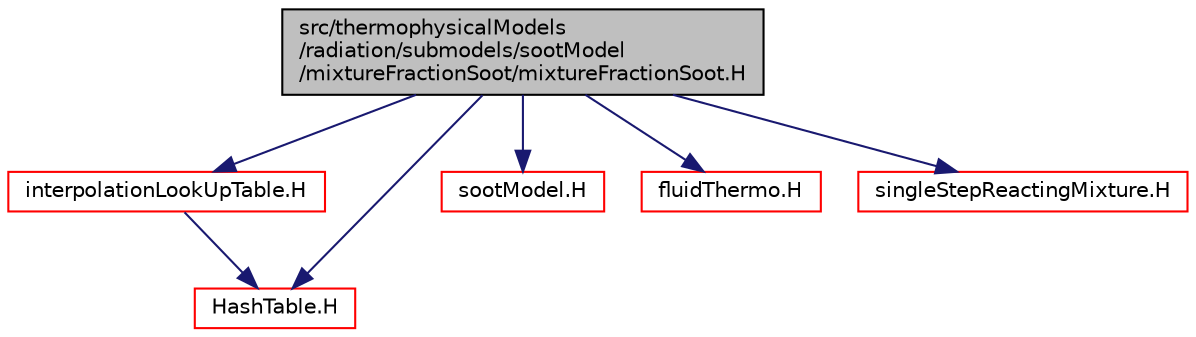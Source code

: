 digraph "src/thermophysicalModels/radiation/submodels/sootModel/mixtureFractionSoot/mixtureFractionSoot.H"
{
  bgcolor="transparent";
  edge [fontname="Helvetica",fontsize="10",labelfontname="Helvetica",labelfontsize="10"];
  node [fontname="Helvetica",fontsize="10",shape=record];
  Node1 [label="src/thermophysicalModels\l/radiation/submodels/sootModel\l/mixtureFractionSoot/mixtureFractionSoot.H",height=0.2,width=0.4,color="black", fillcolor="grey75", style="filled", fontcolor="black"];
  Node1 -> Node2 [color="midnightblue",fontsize="10",style="solid",fontname="Helvetica"];
  Node2 [label="interpolationLookUpTable.H",height=0.2,width=0.4,color="red",URL="$a08408.html"];
  Node2 -> Node3 [color="midnightblue",fontsize="10",style="solid",fontname="Helvetica"];
  Node3 [label="HashTable.H",height=0.2,width=0.4,color="red",URL="$a07756.html"];
  Node1 -> Node4 [color="midnightblue",fontsize="10",style="solid",fontname="Helvetica"];
  Node4 [label="sootModel.H",height=0.2,width=0.4,color="red",URL="$a10363.html"];
  Node1 -> Node3 [color="midnightblue",fontsize="10",style="solid",fontname="Helvetica"];
  Node1 -> Node5 [color="midnightblue",fontsize="10",style="solid",fontname="Helvetica"];
  Node5 [label="fluidThermo.H",height=0.2,width=0.4,color="red",URL="$a10138.html"];
  Node1 -> Node6 [color="midnightblue",fontsize="10",style="solid",fontname="Helvetica"];
  Node6 [label="singleStepReactingMixture.H",height=0.2,width=0.4,color="red",URL="$a10402.html"];
}
